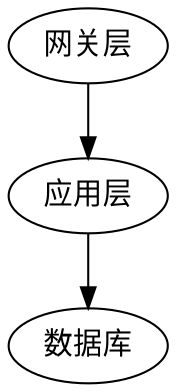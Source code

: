 digraph top {
    gateway [label = "网关层"];
    app [label = "应用层"];
    db [label = "数据库"];

    gateway -> app -> db;
}